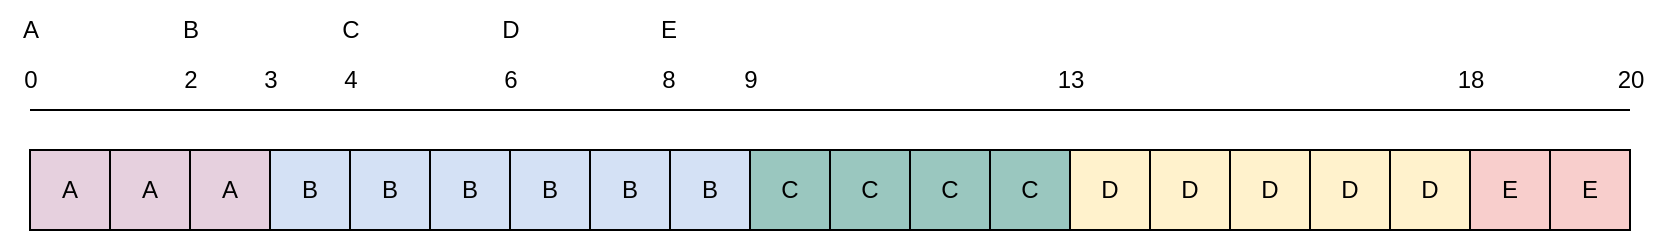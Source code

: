 <mxfile version="20.4.1" type="device"><diagram id="kn1veUsqttpYXvs0MCgi" name="Página-1"><mxGraphModel dx="1037" dy="762" grid="1" gridSize="10" guides="1" tooltips="1" connect="1" arrows="1" fold="1" page="1" pageScale="1" pageWidth="1169" pageHeight="1654" math="0" shadow="0"><root><mxCell id="0"/><mxCell id="1" parent="0"/><mxCell id="sglMKjLqCNQeHZ5WgwJW-1" value="A" style="whiteSpace=wrap;html=1;aspect=fixed;fillColor=#E6D0DE;" parent="1" vertex="1"><mxGeometry x="80" y="300" width="40" height="40" as="geometry"/></mxCell><mxCell id="sglMKjLqCNQeHZ5WgwJW-2" value="" style="endArrow=none;html=1;rounded=0;" parent="1" edge="1"><mxGeometry width="50" height="50" relative="1" as="geometry"><mxPoint x="80" y="280" as="sourcePoint"/><mxPoint x="880" y="280" as="targetPoint"/></mxGeometry></mxCell><mxCell id="sglMKjLqCNQeHZ5WgwJW-3" value="0" style="text;html=1;align=center;verticalAlign=middle;resizable=0;points=[];autosize=1;strokeColor=none;fillColor=none;" parent="1" vertex="1"><mxGeometry x="65" y="250" width="30" height="30" as="geometry"/></mxCell><mxCell id="sglMKjLqCNQeHZ5WgwJW-7" value="3" style="text;html=1;align=center;verticalAlign=middle;resizable=0;points=[];autosize=1;strokeColor=none;fillColor=none;" parent="1" vertex="1"><mxGeometry x="185" y="250" width="30" height="30" as="geometry"/></mxCell><mxCell id="sglMKjLqCNQeHZ5WgwJW-11" value="A" style="whiteSpace=wrap;html=1;aspect=fixed;fillColor=#E6D0DE;" parent="1" vertex="1"><mxGeometry x="120" y="300" width="40" height="40" as="geometry"/></mxCell><mxCell id="sglMKjLqCNQeHZ5WgwJW-12" value="A" style="whiteSpace=wrap;html=1;aspect=fixed;fillColor=#E6D0DE;" parent="1" vertex="1"><mxGeometry x="160" y="300" width="40" height="40" as="geometry"/></mxCell><mxCell id="sglMKjLqCNQeHZ5WgwJW-13" value="B" style="whiteSpace=wrap;html=1;aspect=fixed;fillColor=#D4E1F5;" parent="1" vertex="1"><mxGeometry x="200" y="300" width="40" height="40" as="geometry"/></mxCell><mxCell id="sglMKjLqCNQeHZ5WgwJW-14" value="9" style="text;html=1;align=center;verticalAlign=middle;resizable=0;points=[];autosize=1;strokeColor=none;fillColor=none;" parent="1" vertex="1"><mxGeometry x="425" y="250" width="30" height="30" as="geometry"/></mxCell><mxCell id="sglMKjLqCNQeHZ5WgwJW-15" value="B" style="whiteSpace=wrap;html=1;aspect=fixed;fillColor=#D4E1F5;" parent="1" vertex="1"><mxGeometry x="240" y="300" width="40" height="40" as="geometry"/></mxCell><mxCell id="sglMKjLqCNQeHZ5WgwJW-16" value="B" style="whiteSpace=wrap;html=1;aspect=fixed;fillColor=#D4E1F5;" parent="1" vertex="1"><mxGeometry x="280" y="300" width="40" height="40" as="geometry"/></mxCell><mxCell id="sglMKjLqCNQeHZ5WgwJW-17" value="B" style="whiteSpace=wrap;html=1;aspect=fixed;fillColor=#D4E1F5;" parent="1" vertex="1"><mxGeometry x="320" y="300" width="40" height="40" as="geometry"/></mxCell><mxCell id="sglMKjLqCNQeHZ5WgwJW-18" value="B" style="whiteSpace=wrap;html=1;aspect=fixed;fillColor=#D4E1F5;" parent="1" vertex="1"><mxGeometry x="360" y="300" width="40" height="40" as="geometry"/></mxCell><mxCell id="sglMKjLqCNQeHZ5WgwJW-19" value="B" style="whiteSpace=wrap;html=1;aspect=fixed;fillColor=#D4E1F5;" parent="1" vertex="1"><mxGeometry x="400" y="300" width="40" height="40" as="geometry"/></mxCell><mxCell id="sglMKjLqCNQeHZ5WgwJW-20" value="A" style="text;html=1;align=center;verticalAlign=middle;resizable=0;points=[];autosize=1;strokeColor=none;fillColor=none;" parent="1" vertex="1"><mxGeometry x="65" y="225" width="30" height="30" as="geometry"/></mxCell><mxCell id="sglMKjLqCNQeHZ5WgwJW-22" value="4" style="text;html=1;align=center;verticalAlign=middle;resizable=0;points=[];autosize=1;strokeColor=none;fillColor=none;" parent="1" vertex="1"><mxGeometry x="225" y="250" width="30" height="30" as="geometry"/></mxCell><mxCell id="sglMKjLqCNQeHZ5WgwJW-23" value="C" style="text;html=1;align=center;verticalAlign=middle;resizable=0;points=[];autosize=1;strokeColor=none;fillColor=none;" parent="1" vertex="1"><mxGeometry x="225" y="225" width="30" height="30" as="geometry"/></mxCell><mxCell id="sglMKjLqCNQeHZ5WgwJW-24" value="6" style="text;html=1;align=center;verticalAlign=middle;resizable=0;points=[];autosize=1;strokeColor=none;fillColor=none;" parent="1" vertex="1"><mxGeometry x="305" y="250" width="30" height="30" as="geometry"/></mxCell><mxCell id="sglMKjLqCNQeHZ5WgwJW-25" value="D" style="text;html=1;align=center;verticalAlign=middle;resizable=0;points=[];autosize=1;strokeColor=none;fillColor=none;" parent="1" vertex="1"><mxGeometry x="305" y="225" width="30" height="30" as="geometry"/></mxCell><mxCell id="sglMKjLqCNQeHZ5WgwJW-26" value="8" style="text;html=1;align=center;verticalAlign=middle;resizable=0;points=[];autosize=1;strokeColor=none;fillColor=none;" parent="1" vertex="1"><mxGeometry x="384" y="250" width="30" height="30" as="geometry"/></mxCell><mxCell id="sglMKjLqCNQeHZ5WgwJW-27" value="E" style="text;html=1;align=center;verticalAlign=middle;resizable=0;points=[];autosize=1;strokeColor=none;fillColor=none;" parent="1" vertex="1"><mxGeometry x="384" y="225" width="30" height="30" as="geometry"/></mxCell><mxCell id="sglMKjLqCNQeHZ5WgwJW-28" value="2" style="text;html=1;align=center;verticalAlign=middle;resizable=0;points=[];autosize=1;strokeColor=none;fillColor=none;" parent="1" vertex="1"><mxGeometry x="145" y="250" width="30" height="30" as="geometry"/></mxCell><mxCell id="sglMKjLqCNQeHZ5WgwJW-29" value="B" style="text;html=1;align=center;verticalAlign=middle;resizable=0;points=[];autosize=1;strokeColor=none;fillColor=none;" parent="1" vertex="1"><mxGeometry x="145" y="225" width="30" height="30" as="geometry"/></mxCell><mxCell id="sglMKjLqCNQeHZ5WgwJW-32" value="C" style="whiteSpace=wrap;html=1;aspect=fixed;fillColor=#9AC7BF;" parent="1" vertex="1"><mxGeometry x="440" y="300" width="40" height="40" as="geometry"/></mxCell><mxCell id="sglMKjLqCNQeHZ5WgwJW-33" value="C" style="whiteSpace=wrap;html=1;aspect=fixed;fillColor=#9AC7BF;" parent="1" vertex="1"><mxGeometry x="480" y="300" width="40" height="40" as="geometry"/></mxCell><mxCell id="sglMKjLqCNQeHZ5WgwJW-34" value="C" style="whiteSpace=wrap;html=1;aspect=fixed;fillColor=#9AC7BF;" parent="1" vertex="1"><mxGeometry x="520" y="300" width="40" height="40" as="geometry"/></mxCell><mxCell id="sglMKjLqCNQeHZ5WgwJW-35" value="C" style="whiteSpace=wrap;html=1;aspect=fixed;fillColor=#9AC7BF;" parent="1" vertex="1"><mxGeometry x="560" y="300" width="40" height="40" as="geometry"/></mxCell><mxCell id="sglMKjLqCNQeHZ5WgwJW-36" value="13" style="text;html=1;align=center;verticalAlign=middle;resizable=0;points=[];autosize=1;strokeColor=none;fillColor=none;" parent="1" vertex="1"><mxGeometry x="580" y="250" width="40" height="30" as="geometry"/></mxCell><mxCell id="sglMKjLqCNQeHZ5WgwJW-37" value="D" style="whiteSpace=wrap;html=1;aspect=fixed;fillColor=#FFF2CC;" parent="1" vertex="1"><mxGeometry x="600" y="300" width="40" height="40" as="geometry"/></mxCell><mxCell id="sglMKjLqCNQeHZ5WgwJW-38" value="D" style="whiteSpace=wrap;html=1;aspect=fixed;fillColor=#FFF2CC;" parent="1" vertex="1"><mxGeometry x="640" y="300" width="40" height="40" as="geometry"/></mxCell><mxCell id="sglMKjLqCNQeHZ5WgwJW-39" value="D" style="whiteSpace=wrap;html=1;aspect=fixed;fillColor=#FFF2CC;" parent="1" vertex="1"><mxGeometry x="680" y="300" width="40" height="40" as="geometry"/></mxCell><mxCell id="sglMKjLqCNQeHZ5WgwJW-40" value="D" style="whiteSpace=wrap;html=1;aspect=fixed;fillColor=#FFF2CC;" parent="1" vertex="1"><mxGeometry x="720" y="300" width="40" height="40" as="geometry"/></mxCell><mxCell id="sglMKjLqCNQeHZ5WgwJW-41" value="D" style="whiteSpace=wrap;html=1;aspect=fixed;fillColor=#FFF2CC;" parent="1" vertex="1"><mxGeometry x="760" y="300" width="40" height="40" as="geometry"/></mxCell><mxCell id="sglMKjLqCNQeHZ5WgwJW-42" value="18" style="text;html=1;align=center;verticalAlign=middle;resizable=0;points=[];autosize=1;strokeColor=none;fillColor=none;" parent="1" vertex="1"><mxGeometry x="780" y="250" width="40" height="30" as="geometry"/></mxCell><mxCell id="sglMKjLqCNQeHZ5WgwJW-43" value="E" style="whiteSpace=wrap;html=1;aspect=fixed;fillColor=#f8cecc;strokeColor=default;" parent="1" vertex="1"><mxGeometry x="800" y="300" width="40" height="40" as="geometry"/></mxCell><mxCell id="sglMKjLqCNQeHZ5WgwJW-44" value="E" style="whiteSpace=wrap;html=1;aspect=fixed;fillColor=#f8cecc;strokeColor=default;" parent="1" vertex="1"><mxGeometry x="840" y="300" width="40" height="40" as="geometry"/></mxCell><mxCell id="sglMKjLqCNQeHZ5WgwJW-45" value="20" style="text;html=1;align=center;verticalAlign=middle;resizable=0;points=[];autosize=1;strokeColor=none;fillColor=none;" parent="1" vertex="1"><mxGeometry x="860" y="250" width="40" height="30" as="geometry"/></mxCell></root></mxGraphModel></diagram></mxfile>